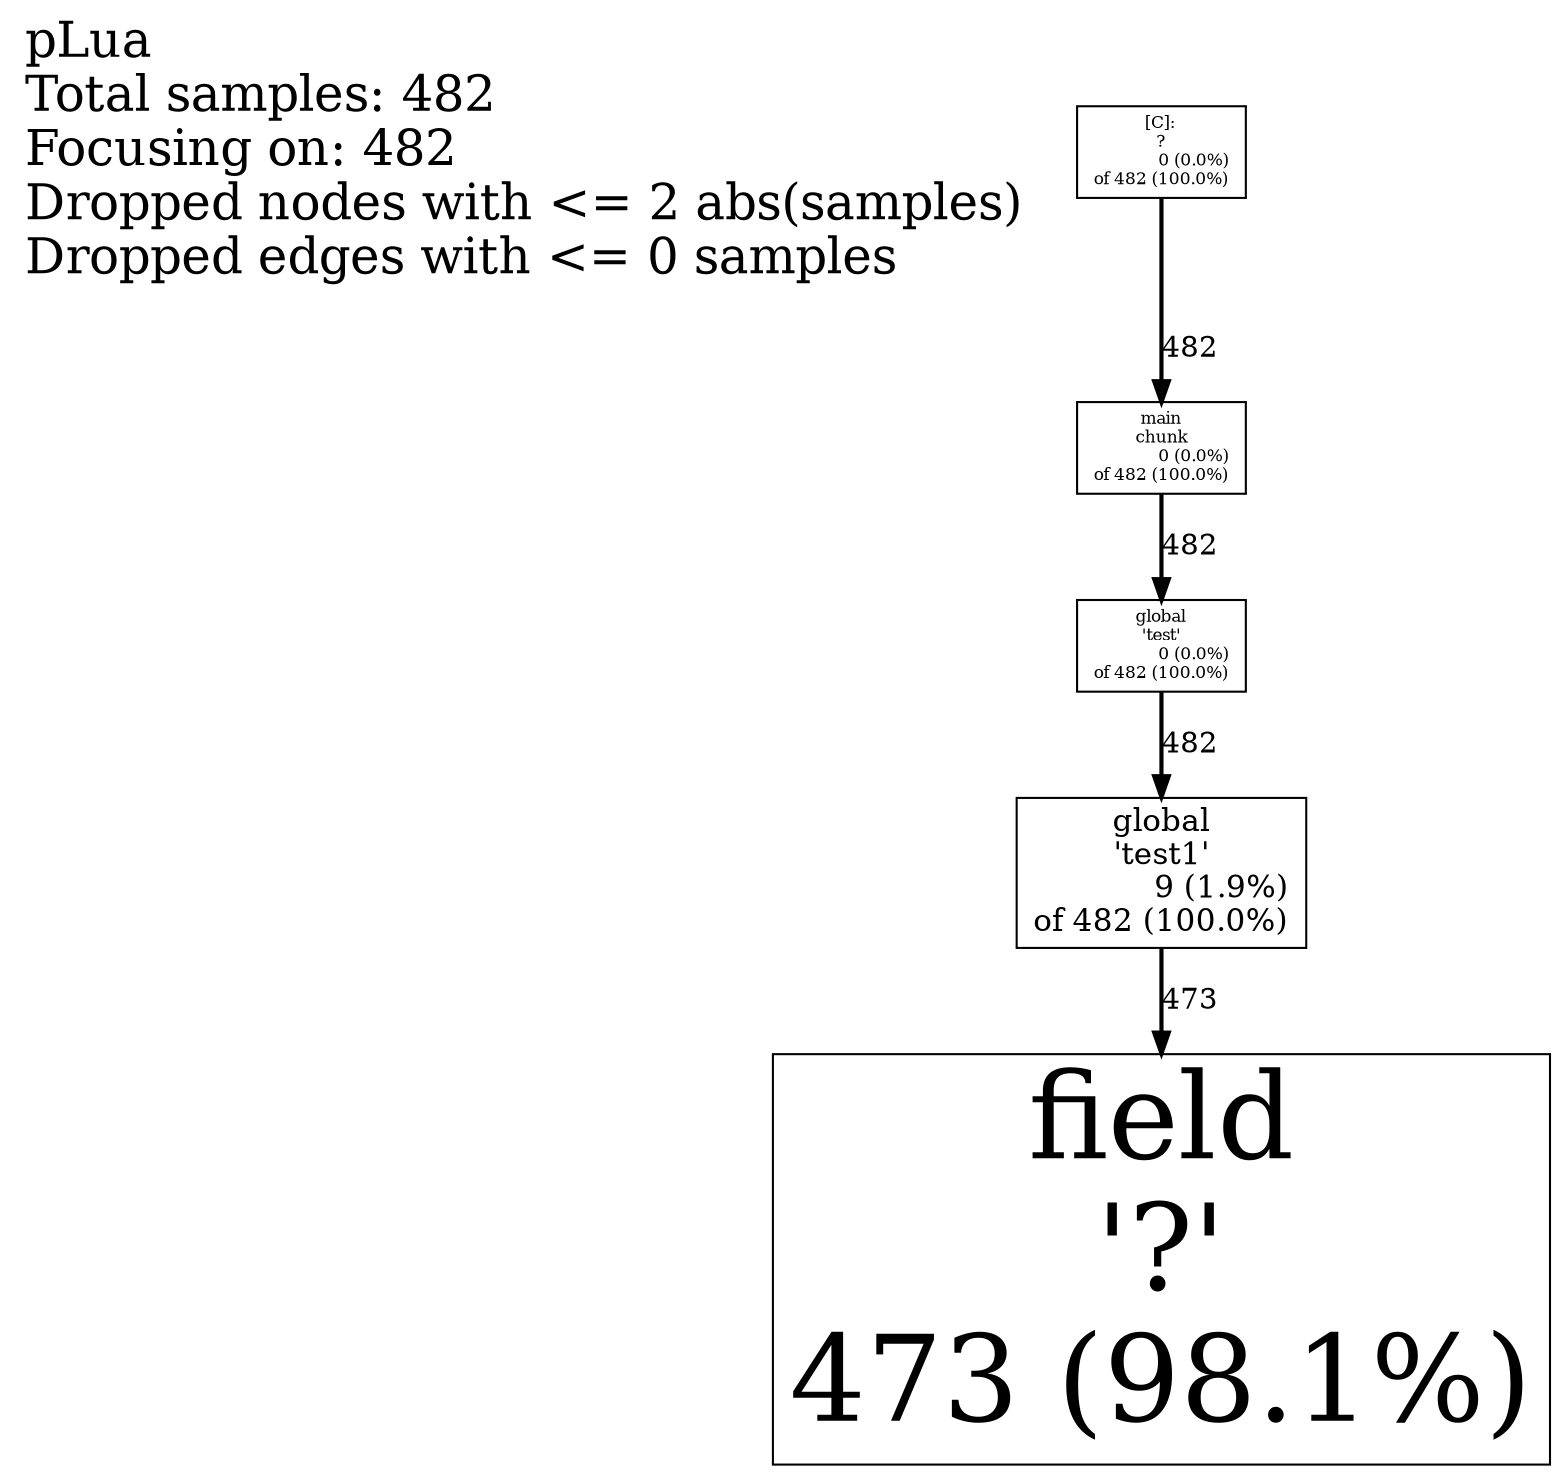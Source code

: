 digraph "pLua; 482 samples" {
node [width=0.375,height=0.25];
Legend [shape=box,fontsize=24,shape=plaintext,label="pLua\lTotal samples: 482\lFocusing on: 482\lDropped nodes with <= 2 abs(samples)\lDropped edges with <= 0 samples\l"];
N1 [label="[C]:\n?\n0 (0.0%)\rof 482 (100.0%)\r",shape=box,fontsize=8.0];
N2 [label="global\n'test'\n0 (0.0%)\rof 482 (100.0%)\r",shape=box,fontsize=8.0];
N3 [label="global\n'test1'\n9 (1.9%)\rof 482 (100.0%)\r",shape=box,fontsize=14.8];
N4 [label="main\nchunk\n0 (0.0%)\rof 482 (100.0%)\r",shape=box,fontsize=8.0];
N5 [label="field\n'?'\n473 (98.1%)\r",shape=box,fontsize=57.5];
N1 -> N4 [label=482, weight=75, style="setlinewidth(2.000000)"];
N2 -> N3 [label=482, weight=75, style="setlinewidth(2.000000)"];
N4 -> N2 [label=482, weight=75, style="setlinewidth(2.000000)"];
N3 -> N5 [label=473, weight=74, style="setlinewidth(2.000000)"];
}

